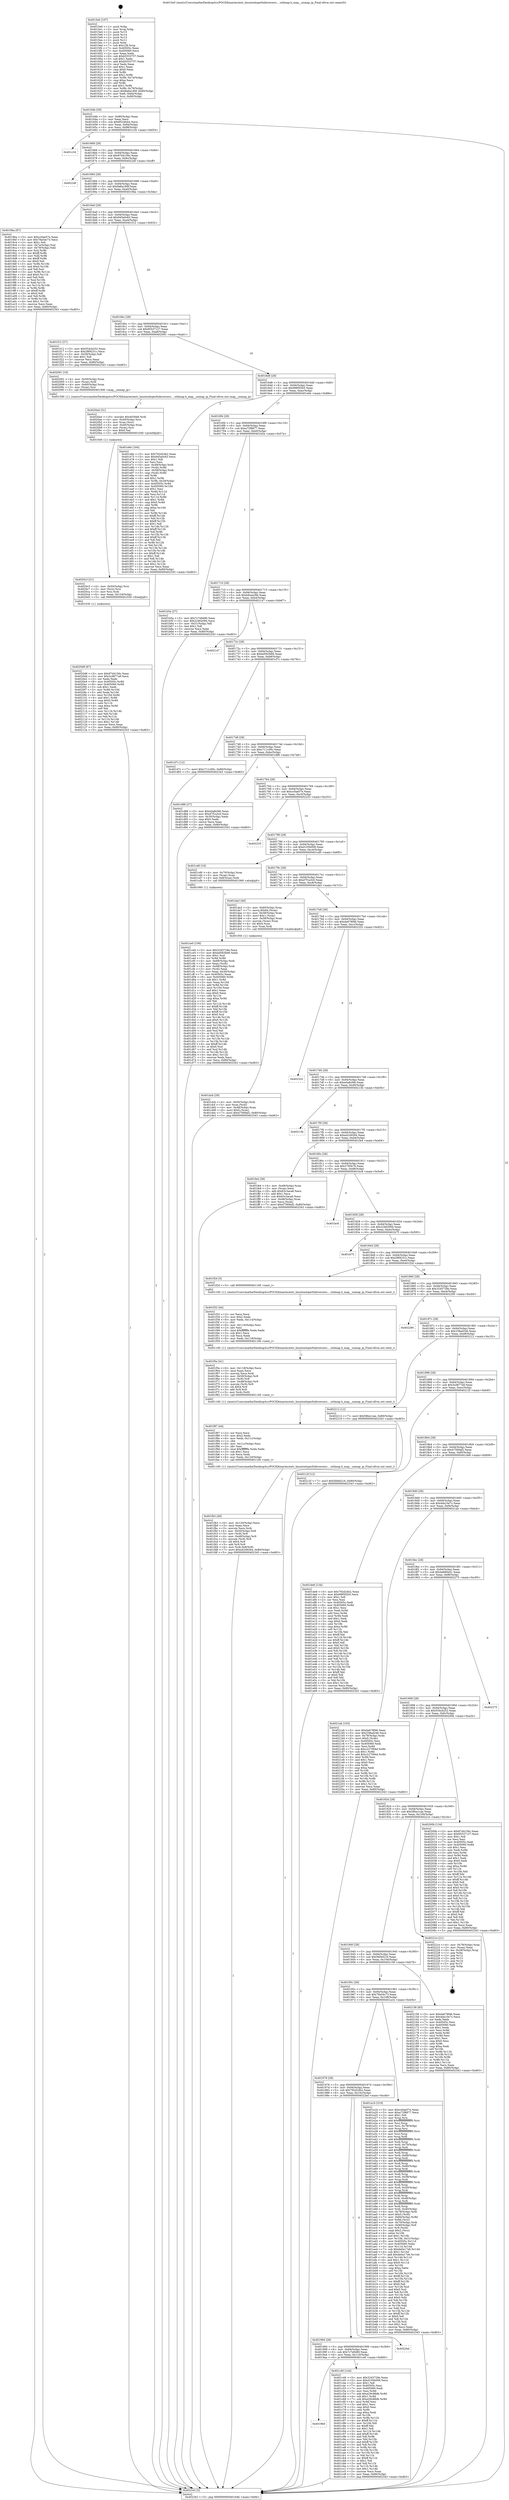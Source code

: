 digraph "0x4015e0" {
  label = "0x4015e0 (/mnt/c/Users/mathe/Desktop/tcc/POCII/binaries/extr_linuxtoolsperfuibrowsers....utilmap.h_map__unmap_ip_Final-ollvm.out::main(0))"
  labelloc = "t"
  node[shape=record]

  Entry [label="",width=0.3,height=0.3,shape=circle,fillcolor=black,style=filled]
  "0x40164b" [label="{
     0x40164b [29]\l
     | [instrs]\l
     &nbsp;&nbsp;0x40164b \<+3\>: mov -0x80(%rbp),%eax\l
     &nbsp;&nbsp;0x40164e \<+2\>: mov %eax,%ecx\l
     &nbsp;&nbsp;0x401650 \<+6\>: sub $0x8524fcb4,%ecx\l
     &nbsp;&nbsp;0x401656 \<+6\>: mov %eax,-0x94(%rbp)\l
     &nbsp;&nbsp;0x40165c \<+6\>: mov %ecx,-0x98(%rbp)\l
     &nbsp;&nbsp;0x401662 \<+6\>: je 0000000000401c34 \<main+0x654\>\l
  }"]
  "0x401c34" [label="{
     0x401c34\l
  }", style=dashed]
  "0x401668" [label="{
     0x401668 [28]\l
     | [instrs]\l
     &nbsp;&nbsp;0x401668 \<+5\>: jmp 000000000040166d \<main+0x8d\>\l
     &nbsp;&nbsp;0x40166d \<+6\>: mov -0x94(%rbp),%eax\l
     &nbsp;&nbsp;0x401673 \<+5\>: sub $0x87d4156c,%eax\l
     &nbsp;&nbsp;0x401678 \<+6\>: mov %eax,-0x9c(%rbp)\l
     &nbsp;&nbsp;0x40167e \<+6\>: je 00000000004022df \<main+0xcff\>\l
  }"]
  Exit [label="",width=0.3,height=0.3,shape=circle,fillcolor=black,style=filled,peripheries=2]
  "0x4022df" [label="{
     0x4022df\l
  }", style=dashed]
  "0x401684" [label="{
     0x401684 [28]\l
     | [instrs]\l
     &nbsp;&nbsp;0x401684 \<+5\>: jmp 0000000000401689 \<main+0xa9\>\l
     &nbsp;&nbsp;0x401689 \<+6\>: mov -0x94(%rbp),%eax\l
     &nbsp;&nbsp;0x40168f \<+5\>: sub $0x8a6a180f,%eax\l
     &nbsp;&nbsp;0x401694 \<+6\>: mov %eax,-0xa0(%rbp)\l
     &nbsp;&nbsp;0x40169a \<+6\>: je 00000000004019ba \<main+0x3da\>\l
  }"]
  "0x4020d8" [label="{
     0x4020d8 [87]\l
     | [instrs]\l
     &nbsp;&nbsp;0x4020d8 \<+5\>: mov $0x87d4156c,%eax\l
     &nbsp;&nbsp;0x4020dd \<+5\>: mov $0x3cd877a9,%ecx\l
     &nbsp;&nbsp;0x4020e2 \<+2\>: xor %edx,%edx\l
     &nbsp;&nbsp;0x4020e4 \<+8\>: mov 0x40505c,%r8d\l
     &nbsp;&nbsp;0x4020ec \<+8\>: mov 0x405060,%r9d\l
     &nbsp;&nbsp;0x4020f4 \<+3\>: sub $0x1,%edx\l
     &nbsp;&nbsp;0x4020f7 \<+3\>: mov %r8d,%r10d\l
     &nbsp;&nbsp;0x4020fa \<+3\>: add %edx,%r10d\l
     &nbsp;&nbsp;0x4020fd \<+4\>: imul %r10d,%r8d\l
     &nbsp;&nbsp;0x402101 \<+4\>: and $0x1,%r8d\l
     &nbsp;&nbsp;0x402105 \<+4\>: cmp $0x0,%r8d\l
     &nbsp;&nbsp;0x402109 \<+4\>: sete %r11b\l
     &nbsp;&nbsp;0x40210d \<+4\>: cmp $0xa,%r9d\l
     &nbsp;&nbsp;0x402111 \<+3\>: setl %bl\l
     &nbsp;&nbsp;0x402114 \<+3\>: mov %r11b,%r14b\l
     &nbsp;&nbsp;0x402117 \<+3\>: and %bl,%r14b\l
     &nbsp;&nbsp;0x40211a \<+3\>: xor %bl,%r11b\l
     &nbsp;&nbsp;0x40211d \<+3\>: or %r11b,%r14b\l
     &nbsp;&nbsp;0x402120 \<+4\>: test $0x1,%r14b\l
     &nbsp;&nbsp;0x402124 \<+3\>: cmovne %ecx,%eax\l
     &nbsp;&nbsp;0x402127 \<+3\>: mov %eax,-0x80(%rbp)\l
     &nbsp;&nbsp;0x40212a \<+5\>: jmp 0000000000402343 \<main+0xd63\>\l
  }"]
  "0x4019ba" [label="{
     0x4019ba [97]\l
     | [instrs]\l
     &nbsp;&nbsp;0x4019ba \<+5\>: mov $0xcc0ae57e,%eax\l
     &nbsp;&nbsp;0x4019bf \<+5\>: mov $0x78a54c73,%ecx\l
     &nbsp;&nbsp;0x4019c4 \<+2\>: mov $0x1,%dl\l
     &nbsp;&nbsp;0x4019c6 \<+4\>: mov -0x7a(%rbp),%sil\l
     &nbsp;&nbsp;0x4019ca \<+4\>: mov -0x79(%rbp),%dil\l
     &nbsp;&nbsp;0x4019ce \<+3\>: mov %sil,%r8b\l
     &nbsp;&nbsp;0x4019d1 \<+4\>: xor $0xff,%r8b\l
     &nbsp;&nbsp;0x4019d5 \<+3\>: mov %dil,%r9b\l
     &nbsp;&nbsp;0x4019d8 \<+4\>: xor $0xff,%r9b\l
     &nbsp;&nbsp;0x4019dc \<+3\>: xor $0x0,%dl\l
     &nbsp;&nbsp;0x4019df \<+3\>: mov %r8b,%r10b\l
     &nbsp;&nbsp;0x4019e2 \<+4\>: and $0x0,%r10b\l
     &nbsp;&nbsp;0x4019e6 \<+3\>: and %dl,%sil\l
     &nbsp;&nbsp;0x4019e9 \<+3\>: mov %r9b,%r11b\l
     &nbsp;&nbsp;0x4019ec \<+4\>: and $0x0,%r11b\l
     &nbsp;&nbsp;0x4019f0 \<+3\>: and %dl,%dil\l
     &nbsp;&nbsp;0x4019f3 \<+3\>: or %sil,%r10b\l
     &nbsp;&nbsp;0x4019f6 \<+3\>: or %dil,%r11b\l
     &nbsp;&nbsp;0x4019f9 \<+3\>: xor %r11b,%r10b\l
     &nbsp;&nbsp;0x4019fc \<+3\>: or %r9b,%r8b\l
     &nbsp;&nbsp;0x4019ff \<+4\>: xor $0xff,%r8b\l
     &nbsp;&nbsp;0x401a03 \<+3\>: or $0x0,%dl\l
     &nbsp;&nbsp;0x401a06 \<+3\>: and %dl,%r8b\l
     &nbsp;&nbsp;0x401a09 \<+3\>: or %r8b,%r10b\l
     &nbsp;&nbsp;0x401a0c \<+4\>: test $0x1,%r10b\l
     &nbsp;&nbsp;0x401a10 \<+3\>: cmovne %ecx,%eax\l
     &nbsp;&nbsp;0x401a13 \<+3\>: mov %eax,-0x80(%rbp)\l
     &nbsp;&nbsp;0x401a16 \<+5\>: jmp 0000000000402343 \<main+0xd63\>\l
  }"]
  "0x4016a0" [label="{
     0x4016a0 [28]\l
     | [instrs]\l
     &nbsp;&nbsp;0x4016a0 \<+5\>: jmp 00000000004016a5 \<main+0xc5\>\l
     &nbsp;&nbsp;0x4016a5 \<+6\>: mov -0x94(%rbp),%eax\l
     &nbsp;&nbsp;0x4016ab \<+5\>: sub $0x945a0c63,%eax\l
     &nbsp;&nbsp;0x4016b0 \<+6\>: mov %eax,-0xa4(%rbp)\l
     &nbsp;&nbsp;0x4016b6 \<+6\>: je 0000000000401f12 \<main+0x932\>\l
  }"]
  "0x402343" [label="{
     0x402343 [5]\l
     | [instrs]\l
     &nbsp;&nbsp;0x402343 \<+5\>: jmp 000000000040164b \<main+0x6b\>\l
  }"]
  "0x4015e0" [label="{
     0x4015e0 [107]\l
     | [instrs]\l
     &nbsp;&nbsp;0x4015e0 \<+1\>: push %rbp\l
     &nbsp;&nbsp;0x4015e1 \<+3\>: mov %rsp,%rbp\l
     &nbsp;&nbsp;0x4015e4 \<+2\>: push %r15\l
     &nbsp;&nbsp;0x4015e6 \<+2\>: push %r14\l
     &nbsp;&nbsp;0x4015e8 \<+2\>: push %r13\l
     &nbsp;&nbsp;0x4015ea \<+2\>: push %r12\l
     &nbsp;&nbsp;0x4015ec \<+1\>: push %rbx\l
     &nbsp;&nbsp;0x4015ed \<+7\>: sub $0x128,%rsp\l
     &nbsp;&nbsp;0x4015f4 \<+7\>: mov 0x40505c,%eax\l
     &nbsp;&nbsp;0x4015fb \<+7\>: mov 0x405060,%ecx\l
     &nbsp;&nbsp;0x401602 \<+2\>: mov %eax,%edx\l
     &nbsp;&nbsp;0x401604 \<+6\>: sub $0xb5553757,%edx\l
     &nbsp;&nbsp;0x40160a \<+3\>: sub $0x1,%edx\l
     &nbsp;&nbsp;0x40160d \<+6\>: add $0xb5553757,%edx\l
     &nbsp;&nbsp;0x401613 \<+3\>: imul %edx,%eax\l
     &nbsp;&nbsp;0x401616 \<+3\>: and $0x1,%eax\l
     &nbsp;&nbsp;0x401619 \<+3\>: cmp $0x0,%eax\l
     &nbsp;&nbsp;0x40161c \<+4\>: sete %r8b\l
     &nbsp;&nbsp;0x401620 \<+4\>: and $0x1,%r8b\l
     &nbsp;&nbsp;0x401624 \<+4\>: mov %r8b,-0x7a(%rbp)\l
     &nbsp;&nbsp;0x401628 \<+3\>: cmp $0xa,%ecx\l
     &nbsp;&nbsp;0x40162b \<+4\>: setl %r8b\l
     &nbsp;&nbsp;0x40162f \<+4\>: and $0x1,%r8b\l
     &nbsp;&nbsp;0x401633 \<+4\>: mov %r8b,-0x79(%rbp)\l
     &nbsp;&nbsp;0x401637 \<+7\>: movl $0x8a6a180f,-0x80(%rbp)\l
     &nbsp;&nbsp;0x40163e \<+6\>: mov %edi,-0x84(%rbp)\l
     &nbsp;&nbsp;0x401644 \<+7\>: mov %rsi,-0x90(%rbp)\l
  }"]
  "0x4020c3" [label="{
     0x4020c3 [21]\l
     | [instrs]\l
     &nbsp;&nbsp;0x4020c3 \<+4\>: mov -0x50(%rbp),%rsi\l
     &nbsp;&nbsp;0x4020c7 \<+3\>: mov (%rsi),%rsi\l
     &nbsp;&nbsp;0x4020ca \<+3\>: mov %rsi,%rdi\l
     &nbsp;&nbsp;0x4020cd \<+6\>: mov %eax,-0x124(%rbp)\l
     &nbsp;&nbsp;0x4020d3 \<+5\>: call 0000000000401030 \<free@plt\>\l
     | [calls]\l
     &nbsp;&nbsp;0x401030 \{1\} (unknown)\l
  }"]
  "0x401f12" [label="{
     0x401f12 [27]\l
     | [instrs]\l
     &nbsp;&nbsp;0x401f12 \<+5\>: mov $0x554cb252,%eax\l
     &nbsp;&nbsp;0x401f17 \<+5\>: mov $0x2f69231c,%ecx\l
     &nbsp;&nbsp;0x401f1c \<+3\>: mov -0x29(%rbp),%dl\l
     &nbsp;&nbsp;0x401f1f \<+3\>: test $0x1,%dl\l
     &nbsp;&nbsp;0x401f22 \<+3\>: cmovne %ecx,%eax\l
     &nbsp;&nbsp;0x401f25 \<+3\>: mov %eax,-0x80(%rbp)\l
     &nbsp;&nbsp;0x401f28 \<+5\>: jmp 0000000000402343 \<main+0xd63\>\l
  }"]
  "0x4016bc" [label="{
     0x4016bc [28]\l
     | [instrs]\l
     &nbsp;&nbsp;0x4016bc \<+5\>: jmp 00000000004016c1 \<main+0xe1\>\l
     &nbsp;&nbsp;0x4016c1 \<+6\>: mov -0x94(%rbp),%eax\l
     &nbsp;&nbsp;0x4016c7 \<+5\>: sub $0x95537127,%eax\l
     &nbsp;&nbsp;0x4016cc \<+6\>: mov %eax,-0xa8(%rbp)\l
     &nbsp;&nbsp;0x4016d2 \<+6\>: je 0000000000402091 \<main+0xab1\>\l
  }"]
  "0x4020a4" [label="{
     0x4020a4 [31]\l
     | [instrs]\l
     &nbsp;&nbsp;0x4020a4 \<+10\>: movabs $0x4030b6,%rdi\l
     &nbsp;&nbsp;0x4020ae \<+4\>: mov -0x40(%rbp),%rsi\l
     &nbsp;&nbsp;0x4020b2 \<+3\>: mov %rax,(%rsi)\l
     &nbsp;&nbsp;0x4020b5 \<+4\>: mov -0x40(%rbp),%rax\l
     &nbsp;&nbsp;0x4020b9 \<+3\>: mov (%rax),%rsi\l
     &nbsp;&nbsp;0x4020bc \<+2\>: mov $0x0,%al\l
     &nbsp;&nbsp;0x4020be \<+5\>: call 0000000000401040 \<printf@plt\>\l
     | [calls]\l
     &nbsp;&nbsp;0x401040 \{1\} (unknown)\l
  }"]
  "0x402091" [label="{
     0x402091 [19]\l
     | [instrs]\l
     &nbsp;&nbsp;0x402091 \<+4\>: mov -0x50(%rbp),%rax\l
     &nbsp;&nbsp;0x402095 \<+3\>: mov (%rax),%rdi\l
     &nbsp;&nbsp;0x402098 \<+4\>: mov -0x60(%rbp),%rax\l
     &nbsp;&nbsp;0x40209c \<+3\>: mov (%rax),%rsi\l
     &nbsp;&nbsp;0x40209f \<+5\>: call 0000000000401590 \<map__unmap_ip\>\l
     | [calls]\l
     &nbsp;&nbsp;0x401590 \{1\} (/mnt/c/Users/mathe/Desktop/tcc/POCII/binaries/extr_linuxtoolsperfuibrowsers....utilmap.h_map__unmap_ip_Final-ollvm.out::map__unmap_ip)\l
  }"]
  "0x4016d8" [label="{
     0x4016d8 [28]\l
     | [instrs]\l
     &nbsp;&nbsp;0x4016d8 \<+5\>: jmp 00000000004016dd \<main+0xfd\>\l
     &nbsp;&nbsp;0x4016dd \<+6\>: mov -0x94(%rbp),%eax\l
     &nbsp;&nbsp;0x4016e3 \<+5\>: sub $0x9985f2b5,%eax\l
     &nbsp;&nbsp;0x4016e8 \<+6\>: mov %eax,-0xac(%rbp)\l
     &nbsp;&nbsp;0x4016ee \<+6\>: je 0000000000401e6e \<main+0x88e\>\l
  }"]
  "0x401fb3" [label="{
     0x401fb3 [49]\l
     | [instrs]\l
     &nbsp;&nbsp;0x401fb3 \<+6\>: mov -0x120(%rbp),%ecx\l
     &nbsp;&nbsp;0x401fb9 \<+3\>: imul %eax,%ecx\l
     &nbsp;&nbsp;0x401fbc \<+3\>: movslq %ecx,%rdi\l
     &nbsp;&nbsp;0x401fbf \<+4\>: mov -0x50(%rbp),%r8\l
     &nbsp;&nbsp;0x401fc3 \<+3\>: mov (%r8),%r8\l
     &nbsp;&nbsp;0x401fc6 \<+4\>: mov -0x48(%rbp),%r9\l
     &nbsp;&nbsp;0x401fca \<+3\>: movslq (%r9),%r9\l
     &nbsp;&nbsp;0x401fcd \<+4\>: shl $0x4,%r9\l
     &nbsp;&nbsp;0x401fd1 \<+3\>: add %r9,%r8\l
     &nbsp;&nbsp;0x401fd4 \<+4\>: mov %rdi,0x8(%r8)\l
     &nbsp;&nbsp;0x401fd8 \<+7\>: movl $0xe4249264,-0x80(%rbp)\l
     &nbsp;&nbsp;0x401fdf \<+5\>: jmp 0000000000402343 \<main+0xd63\>\l
  }"]
  "0x401e6e" [label="{
     0x401e6e [164]\l
     | [instrs]\l
     &nbsp;&nbsp;0x401e6e \<+5\>: mov $0x792d24b2,%eax\l
     &nbsp;&nbsp;0x401e73 \<+5\>: mov $0x945a0c63,%ecx\l
     &nbsp;&nbsp;0x401e78 \<+2\>: mov $0x1,%dl\l
     &nbsp;&nbsp;0x401e7a \<+2\>: xor %esi,%esi\l
     &nbsp;&nbsp;0x401e7c \<+4\>: mov -0x48(%rbp),%rdi\l
     &nbsp;&nbsp;0x401e80 \<+3\>: mov (%rdi),%r8d\l
     &nbsp;&nbsp;0x401e83 \<+4\>: mov -0x58(%rbp),%rdi\l
     &nbsp;&nbsp;0x401e87 \<+3\>: cmp (%rdi),%r8d\l
     &nbsp;&nbsp;0x401e8a \<+4\>: setl %r9b\l
     &nbsp;&nbsp;0x401e8e \<+4\>: and $0x1,%r9b\l
     &nbsp;&nbsp;0x401e92 \<+4\>: mov %r9b,-0x29(%rbp)\l
     &nbsp;&nbsp;0x401e96 \<+8\>: mov 0x40505c,%r8d\l
     &nbsp;&nbsp;0x401e9e \<+8\>: mov 0x405060,%r10d\l
     &nbsp;&nbsp;0x401ea6 \<+3\>: sub $0x1,%esi\l
     &nbsp;&nbsp;0x401ea9 \<+3\>: mov %r8d,%r11d\l
     &nbsp;&nbsp;0x401eac \<+3\>: add %esi,%r11d\l
     &nbsp;&nbsp;0x401eaf \<+4\>: imul %r11d,%r8d\l
     &nbsp;&nbsp;0x401eb3 \<+4\>: and $0x1,%r8d\l
     &nbsp;&nbsp;0x401eb7 \<+4\>: cmp $0x0,%r8d\l
     &nbsp;&nbsp;0x401ebb \<+4\>: sete %r9b\l
     &nbsp;&nbsp;0x401ebf \<+4\>: cmp $0xa,%r10d\l
     &nbsp;&nbsp;0x401ec3 \<+3\>: setl %bl\l
     &nbsp;&nbsp;0x401ec6 \<+3\>: mov %r9b,%r14b\l
     &nbsp;&nbsp;0x401ec9 \<+4\>: xor $0xff,%r14b\l
     &nbsp;&nbsp;0x401ecd \<+3\>: mov %bl,%r15b\l
     &nbsp;&nbsp;0x401ed0 \<+4\>: xor $0xff,%r15b\l
     &nbsp;&nbsp;0x401ed4 \<+3\>: xor $0x1,%dl\l
     &nbsp;&nbsp;0x401ed7 \<+3\>: mov %r14b,%r12b\l
     &nbsp;&nbsp;0x401eda \<+4\>: and $0xff,%r12b\l
     &nbsp;&nbsp;0x401ede \<+3\>: and %dl,%r9b\l
     &nbsp;&nbsp;0x401ee1 \<+3\>: mov %r15b,%r13b\l
     &nbsp;&nbsp;0x401ee4 \<+4\>: and $0xff,%r13b\l
     &nbsp;&nbsp;0x401ee8 \<+2\>: and %dl,%bl\l
     &nbsp;&nbsp;0x401eea \<+3\>: or %r9b,%r12b\l
     &nbsp;&nbsp;0x401eed \<+3\>: or %bl,%r13b\l
     &nbsp;&nbsp;0x401ef0 \<+3\>: xor %r13b,%r12b\l
     &nbsp;&nbsp;0x401ef3 \<+3\>: or %r15b,%r14b\l
     &nbsp;&nbsp;0x401ef6 \<+4\>: xor $0xff,%r14b\l
     &nbsp;&nbsp;0x401efa \<+3\>: or $0x1,%dl\l
     &nbsp;&nbsp;0x401efd \<+3\>: and %dl,%r14b\l
     &nbsp;&nbsp;0x401f00 \<+3\>: or %r14b,%r12b\l
     &nbsp;&nbsp;0x401f03 \<+4\>: test $0x1,%r12b\l
     &nbsp;&nbsp;0x401f07 \<+3\>: cmovne %ecx,%eax\l
     &nbsp;&nbsp;0x401f0a \<+3\>: mov %eax,-0x80(%rbp)\l
     &nbsp;&nbsp;0x401f0d \<+5\>: jmp 0000000000402343 \<main+0xd63\>\l
  }"]
  "0x4016f4" [label="{
     0x4016f4 [28]\l
     | [instrs]\l
     &nbsp;&nbsp;0x4016f4 \<+5\>: jmp 00000000004016f9 \<main+0x119\>\l
     &nbsp;&nbsp;0x4016f9 \<+6\>: mov -0x94(%rbp),%eax\l
     &nbsp;&nbsp;0x4016ff \<+5\>: sub $0xa72f8877,%eax\l
     &nbsp;&nbsp;0x401704 \<+6\>: mov %eax,-0xb0(%rbp)\l
     &nbsp;&nbsp;0x40170a \<+6\>: je 0000000000401b5a \<main+0x57a\>\l
  }"]
  "0x401f87" [label="{
     0x401f87 [44]\l
     | [instrs]\l
     &nbsp;&nbsp;0x401f87 \<+2\>: xor %ecx,%ecx\l
     &nbsp;&nbsp;0x401f89 \<+5\>: mov $0x2,%edx\l
     &nbsp;&nbsp;0x401f8e \<+6\>: mov %edx,-0x11c(%rbp)\l
     &nbsp;&nbsp;0x401f94 \<+1\>: cltd\l
     &nbsp;&nbsp;0x401f95 \<+6\>: mov -0x11c(%rbp),%esi\l
     &nbsp;&nbsp;0x401f9b \<+2\>: idiv %esi\l
     &nbsp;&nbsp;0x401f9d \<+6\>: imul $0xfffffffe,%edx,%edx\l
     &nbsp;&nbsp;0x401fa3 \<+3\>: sub $0x1,%ecx\l
     &nbsp;&nbsp;0x401fa6 \<+2\>: sub %ecx,%edx\l
     &nbsp;&nbsp;0x401fa8 \<+6\>: mov %edx,-0x120(%rbp)\l
     &nbsp;&nbsp;0x401fae \<+5\>: call 0000000000401160 \<next_i\>\l
     | [calls]\l
     &nbsp;&nbsp;0x401160 \{1\} (/mnt/c/Users/mathe/Desktop/tcc/POCII/binaries/extr_linuxtoolsperfuibrowsers....utilmap.h_map__unmap_ip_Final-ollvm.out::next_i)\l
  }"]
  "0x401b5a" [label="{
     0x401b5a [27]\l
     | [instrs]\l
     &nbsp;&nbsp;0x401b5a \<+5\>: mov $0x7c7e9480,%eax\l
     &nbsp;&nbsp;0x401b5f \<+5\>: mov $0x22462094,%ecx\l
     &nbsp;&nbsp;0x401b64 \<+3\>: mov -0x31(%rbp),%dl\l
     &nbsp;&nbsp;0x401b67 \<+3\>: test $0x1,%dl\l
     &nbsp;&nbsp;0x401b6a \<+3\>: cmovne %ecx,%eax\l
     &nbsp;&nbsp;0x401b6d \<+3\>: mov %eax,-0x80(%rbp)\l
     &nbsp;&nbsp;0x401b70 \<+5\>: jmp 0000000000402343 \<main+0xd63\>\l
  }"]
  "0x401710" [label="{
     0x401710 [28]\l
     | [instrs]\l
     &nbsp;&nbsp;0x401710 \<+5\>: jmp 0000000000401715 \<main+0x135\>\l
     &nbsp;&nbsp;0x401715 \<+6\>: mov -0x94(%rbp),%eax\l
     &nbsp;&nbsp;0x40171b \<+5\>: sub $0xb9cea26b,%eax\l
     &nbsp;&nbsp;0x401720 \<+6\>: mov %eax,-0xb4(%rbp)\l
     &nbsp;&nbsp;0x401726 \<+6\>: je 0000000000402147 \<main+0xb67\>\l
  }"]
  "0x401f5e" [label="{
     0x401f5e [41]\l
     | [instrs]\l
     &nbsp;&nbsp;0x401f5e \<+6\>: mov -0x118(%rbp),%ecx\l
     &nbsp;&nbsp;0x401f64 \<+3\>: imul %eax,%ecx\l
     &nbsp;&nbsp;0x401f67 \<+3\>: movslq %ecx,%rdi\l
     &nbsp;&nbsp;0x401f6a \<+4\>: mov -0x50(%rbp),%r8\l
     &nbsp;&nbsp;0x401f6e \<+3\>: mov (%r8),%r8\l
     &nbsp;&nbsp;0x401f71 \<+4\>: mov -0x48(%rbp),%r9\l
     &nbsp;&nbsp;0x401f75 \<+3\>: movslq (%r9),%r9\l
     &nbsp;&nbsp;0x401f78 \<+4\>: shl $0x4,%r9\l
     &nbsp;&nbsp;0x401f7c \<+3\>: add %r9,%r8\l
     &nbsp;&nbsp;0x401f7f \<+3\>: mov %rdi,(%r8)\l
     &nbsp;&nbsp;0x401f82 \<+5\>: call 0000000000401160 \<next_i\>\l
     | [calls]\l
     &nbsp;&nbsp;0x401160 \{1\} (/mnt/c/Users/mathe/Desktop/tcc/POCII/binaries/extr_linuxtoolsperfuibrowsers....utilmap.h_map__unmap_ip_Final-ollvm.out::next_i)\l
  }"]
  "0x402147" [label="{
     0x402147\l
  }", style=dashed]
  "0x40172c" [label="{
     0x40172c [28]\l
     | [instrs]\l
     &nbsp;&nbsp;0x40172c \<+5\>: jmp 0000000000401731 \<main+0x151\>\l
     &nbsp;&nbsp;0x401731 \<+6\>: mov -0x94(%rbp),%eax\l
     &nbsp;&nbsp;0x401737 \<+5\>: sub $0xbd563b66,%eax\l
     &nbsp;&nbsp;0x40173c \<+6\>: mov %eax,-0xb8(%rbp)\l
     &nbsp;&nbsp;0x401742 \<+6\>: je 0000000000401d7c \<main+0x79c\>\l
  }"]
  "0x401f32" [label="{
     0x401f32 [44]\l
     | [instrs]\l
     &nbsp;&nbsp;0x401f32 \<+2\>: xor %ecx,%ecx\l
     &nbsp;&nbsp;0x401f34 \<+5\>: mov $0x2,%edx\l
     &nbsp;&nbsp;0x401f39 \<+6\>: mov %edx,-0x114(%rbp)\l
     &nbsp;&nbsp;0x401f3f \<+1\>: cltd\l
     &nbsp;&nbsp;0x401f40 \<+6\>: mov -0x114(%rbp),%esi\l
     &nbsp;&nbsp;0x401f46 \<+2\>: idiv %esi\l
     &nbsp;&nbsp;0x401f48 \<+6\>: imul $0xfffffffe,%edx,%edx\l
     &nbsp;&nbsp;0x401f4e \<+3\>: sub $0x1,%ecx\l
     &nbsp;&nbsp;0x401f51 \<+2\>: sub %ecx,%edx\l
     &nbsp;&nbsp;0x401f53 \<+6\>: mov %edx,-0x118(%rbp)\l
     &nbsp;&nbsp;0x401f59 \<+5\>: call 0000000000401160 \<next_i\>\l
     | [calls]\l
     &nbsp;&nbsp;0x401160 \{1\} (/mnt/c/Users/mathe/Desktop/tcc/POCII/binaries/extr_linuxtoolsperfuibrowsers....utilmap.h_map__unmap_ip_Final-ollvm.out::next_i)\l
  }"]
  "0x401d7c" [label="{
     0x401d7c [12]\l
     | [instrs]\l
     &nbsp;&nbsp;0x401d7c \<+7\>: movl $0xc711c00c,-0x80(%rbp)\l
     &nbsp;&nbsp;0x401d83 \<+5\>: jmp 0000000000402343 \<main+0xd63\>\l
  }"]
  "0x401748" [label="{
     0x401748 [28]\l
     | [instrs]\l
     &nbsp;&nbsp;0x401748 \<+5\>: jmp 000000000040174d \<main+0x16d\>\l
     &nbsp;&nbsp;0x40174d \<+6\>: mov -0x94(%rbp),%eax\l
     &nbsp;&nbsp;0x401753 \<+5\>: sub $0xc711c00c,%eax\l
     &nbsp;&nbsp;0x401758 \<+6\>: mov %eax,-0xbc(%rbp)\l
     &nbsp;&nbsp;0x40175e \<+6\>: je 0000000000401d88 \<main+0x7a8\>\l
  }"]
  "0x401dcb" [label="{
     0x401dcb [29]\l
     | [instrs]\l
     &nbsp;&nbsp;0x401dcb \<+4\>: mov -0x50(%rbp),%rdi\l
     &nbsp;&nbsp;0x401dcf \<+3\>: mov %rax,(%rdi)\l
     &nbsp;&nbsp;0x401dd2 \<+4\>: mov -0x48(%rbp),%rax\l
     &nbsp;&nbsp;0x401dd6 \<+6\>: movl $0x0,(%rax)\l
     &nbsp;&nbsp;0x401ddc \<+7\>: movl $0x47569af2,-0x80(%rbp)\l
     &nbsp;&nbsp;0x401de3 \<+5\>: jmp 0000000000402343 \<main+0xd63\>\l
  }"]
  "0x401d88" [label="{
     0x401d88 [27]\l
     | [instrs]\l
     &nbsp;&nbsp;0x401d88 \<+5\>: mov $0xe0a8cf46,%eax\l
     &nbsp;&nbsp;0x401d8d \<+5\>: mov $0xd7f1a3c0,%ecx\l
     &nbsp;&nbsp;0x401d92 \<+3\>: mov -0x30(%rbp),%edx\l
     &nbsp;&nbsp;0x401d95 \<+3\>: cmp $0x0,%edx\l
     &nbsp;&nbsp;0x401d98 \<+3\>: cmove %ecx,%eax\l
     &nbsp;&nbsp;0x401d9b \<+3\>: mov %eax,-0x80(%rbp)\l
     &nbsp;&nbsp;0x401d9e \<+5\>: jmp 0000000000402343 \<main+0xd63\>\l
  }"]
  "0x401764" [label="{
     0x401764 [28]\l
     | [instrs]\l
     &nbsp;&nbsp;0x401764 \<+5\>: jmp 0000000000401769 \<main+0x189\>\l
     &nbsp;&nbsp;0x401769 \<+6\>: mov -0x94(%rbp),%eax\l
     &nbsp;&nbsp;0x40176f \<+5\>: sub $0xcc0ae57e,%eax\l
     &nbsp;&nbsp;0x401774 \<+6\>: mov %eax,-0xc0(%rbp)\l
     &nbsp;&nbsp;0x40177a \<+6\>: je 0000000000402233 \<main+0xc53\>\l
  }"]
  "0x401ce0" [label="{
     0x401ce0 [156]\l
     | [instrs]\l
     &nbsp;&nbsp;0x401ce0 \<+5\>: mov $0x3245728e,%ecx\l
     &nbsp;&nbsp;0x401ce5 \<+5\>: mov $0xbd563b66,%edx\l
     &nbsp;&nbsp;0x401cea \<+3\>: mov $0x1,%sil\l
     &nbsp;&nbsp;0x401ced \<+3\>: xor %r8d,%r8d\l
     &nbsp;&nbsp;0x401cf0 \<+4\>: mov -0x68(%rbp),%rdi\l
     &nbsp;&nbsp;0x401cf4 \<+2\>: mov %eax,(%rdi)\l
     &nbsp;&nbsp;0x401cf6 \<+4\>: mov -0x68(%rbp),%rdi\l
     &nbsp;&nbsp;0x401cfa \<+2\>: mov (%rdi),%eax\l
     &nbsp;&nbsp;0x401cfc \<+3\>: mov %eax,-0x30(%rbp)\l
     &nbsp;&nbsp;0x401cff \<+7\>: mov 0x40505c,%eax\l
     &nbsp;&nbsp;0x401d06 \<+8\>: mov 0x405060,%r9d\l
     &nbsp;&nbsp;0x401d0e \<+4\>: sub $0x1,%r8d\l
     &nbsp;&nbsp;0x401d12 \<+3\>: mov %eax,%r10d\l
     &nbsp;&nbsp;0x401d15 \<+3\>: add %r8d,%r10d\l
     &nbsp;&nbsp;0x401d18 \<+4\>: imul %r10d,%eax\l
     &nbsp;&nbsp;0x401d1c \<+3\>: and $0x1,%eax\l
     &nbsp;&nbsp;0x401d1f \<+3\>: cmp $0x0,%eax\l
     &nbsp;&nbsp;0x401d22 \<+4\>: sete %r11b\l
     &nbsp;&nbsp;0x401d26 \<+4\>: cmp $0xa,%r9d\l
     &nbsp;&nbsp;0x401d2a \<+3\>: setl %bl\l
     &nbsp;&nbsp;0x401d2d \<+3\>: mov %r11b,%r14b\l
     &nbsp;&nbsp;0x401d30 \<+4\>: xor $0xff,%r14b\l
     &nbsp;&nbsp;0x401d34 \<+3\>: mov %bl,%r15b\l
     &nbsp;&nbsp;0x401d37 \<+4\>: xor $0xff,%r15b\l
     &nbsp;&nbsp;0x401d3b \<+4\>: xor $0x0,%sil\l
     &nbsp;&nbsp;0x401d3f \<+3\>: mov %r14b,%r12b\l
     &nbsp;&nbsp;0x401d42 \<+4\>: and $0x0,%r12b\l
     &nbsp;&nbsp;0x401d46 \<+3\>: and %sil,%r11b\l
     &nbsp;&nbsp;0x401d49 \<+3\>: mov %r15b,%r13b\l
     &nbsp;&nbsp;0x401d4c \<+4\>: and $0x0,%r13b\l
     &nbsp;&nbsp;0x401d50 \<+3\>: and %sil,%bl\l
     &nbsp;&nbsp;0x401d53 \<+3\>: or %r11b,%r12b\l
     &nbsp;&nbsp;0x401d56 \<+3\>: or %bl,%r13b\l
     &nbsp;&nbsp;0x401d59 \<+3\>: xor %r13b,%r12b\l
     &nbsp;&nbsp;0x401d5c \<+3\>: or %r15b,%r14b\l
     &nbsp;&nbsp;0x401d5f \<+4\>: xor $0xff,%r14b\l
     &nbsp;&nbsp;0x401d63 \<+4\>: or $0x0,%sil\l
     &nbsp;&nbsp;0x401d67 \<+3\>: and %sil,%r14b\l
     &nbsp;&nbsp;0x401d6a \<+3\>: or %r14b,%r12b\l
     &nbsp;&nbsp;0x401d6d \<+4\>: test $0x1,%r12b\l
     &nbsp;&nbsp;0x401d71 \<+3\>: cmovne %edx,%ecx\l
     &nbsp;&nbsp;0x401d74 \<+3\>: mov %ecx,-0x80(%rbp)\l
     &nbsp;&nbsp;0x401d77 \<+5\>: jmp 0000000000402343 \<main+0xd63\>\l
  }"]
  "0x402233" [label="{
     0x402233\l
  }", style=dashed]
  "0x401780" [label="{
     0x401780 [28]\l
     | [instrs]\l
     &nbsp;&nbsp;0x401780 \<+5\>: jmp 0000000000401785 \<main+0x1a5\>\l
     &nbsp;&nbsp;0x401785 \<+6\>: mov -0x94(%rbp),%eax\l
     &nbsp;&nbsp;0x40178b \<+5\>: sub $0xd105b008,%eax\l
     &nbsp;&nbsp;0x401790 \<+6\>: mov %eax,-0xc4(%rbp)\l
     &nbsp;&nbsp;0x401796 \<+6\>: je 0000000000401cd0 \<main+0x6f0\>\l
  }"]
  "0x4019b0" [label="{
     0x4019b0\l
  }", style=dashed]
  "0x401cd0" [label="{
     0x401cd0 [16]\l
     | [instrs]\l
     &nbsp;&nbsp;0x401cd0 \<+4\>: mov -0x70(%rbp),%rax\l
     &nbsp;&nbsp;0x401cd4 \<+3\>: mov (%rax),%rax\l
     &nbsp;&nbsp;0x401cd7 \<+4\>: mov 0x8(%rax),%rdi\l
     &nbsp;&nbsp;0x401cdb \<+5\>: call 0000000000401060 \<atoi@plt\>\l
     | [calls]\l
     &nbsp;&nbsp;0x401060 \{1\} (unknown)\l
  }"]
  "0x40179c" [label="{
     0x40179c [28]\l
     | [instrs]\l
     &nbsp;&nbsp;0x40179c \<+5\>: jmp 00000000004017a1 \<main+0x1c1\>\l
     &nbsp;&nbsp;0x4017a1 \<+6\>: mov -0x94(%rbp),%eax\l
     &nbsp;&nbsp;0x4017a7 \<+5\>: sub $0xd7f1a3c0,%eax\l
     &nbsp;&nbsp;0x4017ac \<+6\>: mov %eax,-0xc8(%rbp)\l
     &nbsp;&nbsp;0x4017b2 \<+6\>: je 0000000000401da3 \<main+0x7c3\>\l
  }"]
  "0x401c40" [label="{
     0x401c40 [144]\l
     | [instrs]\l
     &nbsp;&nbsp;0x401c40 \<+5\>: mov $0x3245728e,%eax\l
     &nbsp;&nbsp;0x401c45 \<+5\>: mov $0xd105b008,%ecx\l
     &nbsp;&nbsp;0x401c4a \<+2\>: mov $0x1,%dl\l
     &nbsp;&nbsp;0x401c4c \<+7\>: mov 0x40505c,%esi\l
     &nbsp;&nbsp;0x401c53 \<+7\>: mov 0x405060,%edi\l
     &nbsp;&nbsp;0x401c5a \<+3\>: mov %esi,%r8d\l
     &nbsp;&nbsp;0x401c5d \<+7\>: add $0xe29c88db,%r8d\l
     &nbsp;&nbsp;0x401c64 \<+4\>: sub $0x1,%r8d\l
     &nbsp;&nbsp;0x401c68 \<+7\>: sub $0xe29c88db,%r8d\l
     &nbsp;&nbsp;0x401c6f \<+4\>: imul %r8d,%esi\l
     &nbsp;&nbsp;0x401c73 \<+3\>: and $0x1,%esi\l
     &nbsp;&nbsp;0x401c76 \<+3\>: cmp $0x0,%esi\l
     &nbsp;&nbsp;0x401c79 \<+4\>: sete %r9b\l
     &nbsp;&nbsp;0x401c7d \<+3\>: cmp $0xa,%edi\l
     &nbsp;&nbsp;0x401c80 \<+4\>: setl %r10b\l
     &nbsp;&nbsp;0x401c84 \<+3\>: mov %r9b,%r11b\l
     &nbsp;&nbsp;0x401c87 \<+4\>: xor $0xff,%r11b\l
     &nbsp;&nbsp;0x401c8b \<+3\>: mov %r10b,%bl\l
     &nbsp;&nbsp;0x401c8e \<+3\>: xor $0xff,%bl\l
     &nbsp;&nbsp;0x401c91 \<+3\>: xor $0x1,%dl\l
     &nbsp;&nbsp;0x401c94 \<+3\>: mov %r11b,%r14b\l
     &nbsp;&nbsp;0x401c97 \<+4\>: and $0xff,%r14b\l
     &nbsp;&nbsp;0x401c9b \<+3\>: and %dl,%r9b\l
     &nbsp;&nbsp;0x401c9e \<+3\>: mov %bl,%r15b\l
     &nbsp;&nbsp;0x401ca1 \<+4\>: and $0xff,%r15b\l
     &nbsp;&nbsp;0x401ca5 \<+3\>: and %dl,%r10b\l
     &nbsp;&nbsp;0x401ca8 \<+3\>: or %r9b,%r14b\l
     &nbsp;&nbsp;0x401cab \<+3\>: or %r10b,%r15b\l
     &nbsp;&nbsp;0x401cae \<+3\>: xor %r15b,%r14b\l
     &nbsp;&nbsp;0x401cb1 \<+3\>: or %bl,%r11b\l
     &nbsp;&nbsp;0x401cb4 \<+4\>: xor $0xff,%r11b\l
     &nbsp;&nbsp;0x401cb8 \<+3\>: or $0x1,%dl\l
     &nbsp;&nbsp;0x401cbb \<+3\>: and %dl,%r11b\l
     &nbsp;&nbsp;0x401cbe \<+3\>: or %r11b,%r14b\l
     &nbsp;&nbsp;0x401cc1 \<+4\>: test $0x1,%r14b\l
     &nbsp;&nbsp;0x401cc5 \<+3\>: cmovne %ecx,%eax\l
     &nbsp;&nbsp;0x401cc8 \<+3\>: mov %eax,-0x80(%rbp)\l
     &nbsp;&nbsp;0x401ccb \<+5\>: jmp 0000000000402343 \<main+0xd63\>\l
  }"]
  "0x401da3" [label="{
     0x401da3 [40]\l
     | [instrs]\l
     &nbsp;&nbsp;0x401da3 \<+4\>: mov -0x60(%rbp),%rax\l
     &nbsp;&nbsp;0x401da7 \<+7\>: movq $0x64,(%rax)\l
     &nbsp;&nbsp;0x401dae \<+4\>: mov -0x58(%rbp),%rax\l
     &nbsp;&nbsp;0x401db2 \<+6\>: movl $0x1,(%rax)\l
     &nbsp;&nbsp;0x401db8 \<+4\>: mov -0x58(%rbp),%rax\l
     &nbsp;&nbsp;0x401dbc \<+3\>: movslq (%rax),%rax\l
     &nbsp;&nbsp;0x401dbf \<+4\>: shl $0x4,%rax\l
     &nbsp;&nbsp;0x401dc3 \<+3\>: mov %rax,%rdi\l
     &nbsp;&nbsp;0x401dc6 \<+5\>: call 0000000000401050 \<malloc@plt\>\l
     | [calls]\l
     &nbsp;&nbsp;0x401050 \{1\} (unknown)\l
  }"]
  "0x4017b8" [label="{
     0x4017b8 [28]\l
     | [instrs]\l
     &nbsp;&nbsp;0x4017b8 \<+5\>: jmp 00000000004017bd \<main+0x1dd\>\l
     &nbsp;&nbsp;0x4017bd \<+6\>: mov -0x94(%rbp),%eax\l
     &nbsp;&nbsp;0x4017c3 \<+5\>: sub $0xda678f46,%eax\l
     &nbsp;&nbsp;0x4017c8 \<+6\>: mov %eax,-0xcc(%rbp)\l
     &nbsp;&nbsp;0x4017ce \<+6\>: je 0000000000402332 \<main+0xd52\>\l
  }"]
  "0x401994" [label="{
     0x401994 [28]\l
     | [instrs]\l
     &nbsp;&nbsp;0x401994 \<+5\>: jmp 0000000000401999 \<main+0x3b9\>\l
     &nbsp;&nbsp;0x401999 \<+6\>: mov -0x94(%rbp),%eax\l
     &nbsp;&nbsp;0x40199f \<+5\>: sub $0x7c7e9480,%eax\l
     &nbsp;&nbsp;0x4019a4 \<+6\>: mov %eax,-0x110(%rbp)\l
     &nbsp;&nbsp;0x4019aa \<+6\>: je 0000000000401c40 \<main+0x660\>\l
  }"]
  "0x402332" [label="{
     0x402332\l
  }", style=dashed]
  "0x4017d4" [label="{
     0x4017d4 [28]\l
     | [instrs]\l
     &nbsp;&nbsp;0x4017d4 \<+5\>: jmp 00000000004017d9 \<main+0x1f9\>\l
     &nbsp;&nbsp;0x4017d9 \<+6\>: mov -0x94(%rbp),%eax\l
     &nbsp;&nbsp;0x4017df \<+5\>: sub $0xe0a8cf46,%eax\l
     &nbsp;&nbsp;0x4017e4 \<+6\>: mov %eax,-0xd0(%rbp)\l
     &nbsp;&nbsp;0x4017ea \<+6\>: je 000000000040213b \<main+0xb5b\>\l
  }"]
  "0x4022bd" [label="{
     0x4022bd\l
  }", style=dashed]
  "0x40213b" [label="{
     0x40213b\l
  }", style=dashed]
  "0x4017f0" [label="{
     0x4017f0 [28]\l
     | [instrs]\l
     &nbsp;&nbsp;0x4017f0 \<+5\>: jmp 00000000004017f5 \<main+0x215\>\l
     &nbsp;&nbsp;0x4017f5 \<+6\>: mov -0x94(%rbp),%eax\l
     &nbsp;&nbsp;0x4017fb \<+5\>: sub $0xe4249264,%eax\l
     &nbsp;&nbsp;0x401800 \<+6\>: mov %eax,-0xd4(%rbp)\l
     &nbsp;&nbsp;0x401806 \<+6\>: je 0000000000401fe4 \<main+0xa04\>\l
  }"]
  "0x401978" [label="{
     0x401978 [28]\l
     | [instrs]\l
     &nbsp;&nbsp;0x401978 \<+5\>: jmp 000000000040197d \<main+0x39d\>\l
     &nbsp;&nbsp;0x40197d \<+6\>: mov -0x94(%rbp),%eax\l
     &nbsp;&nbsp;0x401983 \<+5\>: sub $0x792d24b2,%eax\l
     &nbsp;&nbsp;0x401988 \<+6\>: mov %eax,-0x10c(%rbp)\l
     &nbsp;&nbsp;0x40198e \<+6\>: je 00000000004022bd \<main+0xcdd\>\l
  }"]
  "0x401fe4" [label="{
     0x401fe4 [39]\l
     | [instrs]\l
     &nbsp;&nbsp;0x401fe4 \<+4\>: mov -0x48(%rbp),%rax\l
     &nbsp;&nbsp;0x401fe8 \<+2\>: mov (%rax),%ecx\l
     &nbsp;&nbsp;0x401fea \<+6\>: add $0x63c3aca6,%ecx\l
     &nbsp;&nbsp;0x401ff0 \<+3\>: add $0x1,%ecx\l
     &nbsp;&nbsp;0x401ff3 \<+6\>: sub $0x63c3aca6,%ecx\l
     &nbsp;&nbsp;0x401ff9 \<+4\>: mov -0x48(%rbp),%rax\l
     &nbsp;&nbsp;0x401ffd \<+2\>: mov %ecx,(%rax)\l
     &nbsp;&nbsp;0x401fff \<+7\>: movl $0x47569af2,-0x80(%rbp)\l
     &nbsp;&nbsp;0x402006 \<+5\>: jmp 0000000000402343 \<main+0xd63\>\l
  }"]
  "0x40180c" [label="{
     0x40180c [28]\l
     | [instrs]\l
     &nbsp;&nbsp;0x40180c \<+5\>: jmp 0000000000401811 \<main+0x231\>\l
     &nbsp;&nbsp;0x401811 \<+6\>: mov -0x94(%rbp),%eax\l
     &nbsp;&nbsp;0x401817 \<+5\>: sub $0x2795b76,%eax\l
     &nbsp;&nbsp;0x40181c \<+6\>: mov %eax,-0xd8(%rbp)\l
     &nbsp;&nbsp;0x401822 \<+6\>: je 0000000000401bc8 \<main+0x5e8\>\l
  }"]
  "0x401a1b" [label="{
     0x401a1b [319]\l
     | [instrs]\l
     &nbsp;&nbsp;0x401a1b \<+5\>: mov $0xcc0ae57e,%eax\l
     &nbsp;&nbsp;0x401a20 \<+5\>: mov $0xa72f8877,%ecx\l
     &nbsp;&nbsp;0x401a25 \<+2\>: mov $0x1,%dl\l
     &nbsp;&nbsp;0x401a27 \<+3\>: mov %rsp,%rsi\l
     &nbsp;&nbsp;0x401a2a \<+4\>: add $0xfffffffffffffff0,%rsi\l
     &nbsp;&nbsp;0x401a2e \<+3\>: mov %rsi,%rsp\l
     &nbsp;&nbsp;0x401a31 \<+4\>: mov %rsi,-0x78(%rbp)\l
     &nbsp;&nbsp;0x401a35 \<+3\>: mov %rsp,%rsi\l
     &nbsp;&nbsp;0x401a38 \<+4\>: add $0xfffffffffffffff0,%rsi\l
     &nbsp;&nbsp;0x401a3c \<+3\>: mov %rsi,%rsp\l
     &nbsp;&nbsp;0x401a3f \<+3\>: mov %rsp,%rdi\l
     &nbsp;&nbsp;0x401a42 \<+4\>: add $0xfffffffffffffff0,%rdi\l
     &nbsp;&nbsp;0x401a46 \<+3\>: mov %rdi,%rsp\l
     &nbsp;&nbsp;0x401a49 \<+4\>: mov %rdi,-0x70(%rbp)\l
     &nbsp;&nbsp;0x401a4d \<+3\>: mov %rsp,%rdi\l
     &nbsp;&nbsp;0x401a50 \<+4\>: add $0xfffffffffffffff0,%rdi\l
     &nbsp;&nbsp;0x401a54 \<+3\>: mov %rdi,%rsp\l
     &nbsp;&nbsp;0x401a57 \<+4\>: mov %rdi,-0x68(%rbp)\l
     &nbsp;&nbsp;0x401a5b \<+3\>: mov %rsp,%rdi\l
     &nbsp;&nbsp;0x401a5e \<+4\>: add $0xfffffffffffffff0,%rdi\l
     &nbsp;&nbsp;0x401a62 \<+3\>: mov %rdi,%rsp\l
     &nbsp;&nbsp;0x401a65 \<+4\>: mov %rdi,-0x60(%rbp)\l
     &nbsp;&nbsp;0x401a69 \<+3\>: mov %rsp,%rdi\l
     &nbsp;&nbsp;0x401a6c \<+4\>: add $0xfffffffffffffff0,%rdi\l
     &nbsp;&nbsp;0x401a70 \<+3\>: mov %rdi,%rsp\l
     &nbsp;&nbsp;0x401a73 \<+4\>: mov %rdi,-0x58(%rbp)\l
     &nbsp;&nbsp;0x401a77 \<+3\>: mov %rsp,%rdi\l
     &nbsp;&nbsp;0x401a7a \<+4\>: add $0xfffffffffffffff0,%rdi\l
     &nbsp;&nbsp;0x401a7e \<+3\>: mov %rdi,%rsp\l
     &nbsp;&nbsp;0x401a81 \<+4\>: mov %rdi,-0x50(%rbp)\l
     &nbsp;&nbsp;0x401a85 \<+3\>: mov %rsp,%rdi\l
     &nbsp;&nbsp;0x401a88 \<+4\>: add $0xfffffffffffffff0,%rdi\l
     &nbsp;&nbsp;0x401a8c \<+3\>: mov %rdi,%rsp\l
     &nbsp;&nbsp;0x401a8f \<+4\>: mov %rdi,-0x48(%rbp)\l
     &nbsp;&nbsp;0x401a93 \<+3\>: mov %rsp,%rdi\l
     &nbsp;&nbsp;0x401a96 \<+4\>: add $0xfffffffffffffff0,%rdi\l
     &nbsp;&nbsp;0x401a9a \<+3\>: mov %rdi,%rsp\l
     &nbsp;&nbsp;0x401a9d \<+4\>: mov %rdi,-0x40(%rbp)\l
     &nbsp;&nbsp;0x401aa1 \<+4\>: mov -0x78(%rbp),%rdi\l
     &nbsp;&nbsp;0x401aa5 \<+6\>: movl $0x0,(%rdi)\l
     &nbsp;&nbsp;0x401aab \<+7\>: mov -0x84(%rbp),%r8d\l
     &nbsp;&nbsp;0x401ab2 \<+3\>: mov %r8d,(%rsi)\l
     &nbsp;&nbsp;0x401ab5 \<+4\>: mov -0x70(%rbp),%rdi\l
     &nbsp;&nbsp;0x401ab9 \<+7\>: mov -0x90(%rbp),%r9\l
     &nbsp;&nbsp;0x401ac0 \<+3\>: mov %r9,(%rdi)\l
     &nbsp;&nbsp;0x401ac3 \<+3\>: cmpl $0x2,(%rsi)\l
     &nbsp;&nbsp;0x401ac6 \<+4\>: setne %r10b\l
     &nbsp;&nbsp;0x401aca \<+4\>: and $0x1,%r10b\l
     &nbsp;&nbsp;0x401ace \<+4\>: mov %r10b,-0x31(%rbp)\l
     &nbsp;&nbsp;0x401ad2 \<+8\>: mov 0x40505c,%r11d\l
     &nbsp;&nbsp;0x401ada \<+7\>: mov 0x405060,%ebx\l
     &nbsp;&nbsp;0x401ae1 \<+3\>: mov %r11d,%r14d\l
     &nbsp;&nbsp;0x401ae4 \<+7\>: sub $0xde0a17e6,%r14d\l
     &nbsp;&nbsp;0x401aeb \<+4\>: sub $0x1,%r14d\l
     &nbsp;&nbsp;0x401aef \<+7\>: add $0xde0a17e6,%r14d\l
     &nbsp;&nbsp;0x401af6 \<+4\>: imul %r14d,%r11d\l
     &nbsp;&nbsp;0x401afa \<+4\>: and $0x1,%r11d\l
     &nbsp;&nbsp;0x401afe \<+4\>: cmp $0x0,%r11d\l
     &nbsp;&nbsp;0x401b02 \<+4\>: sete %r10b\l
     &nbsp;&nbsp;0x401b06 \<+3\>: cmp $0xa,%ebx\l
     &nbsp;&nbsp;0x401b09 \<+4\>: setl %r15b\l
     &nbsp;&nbsp;0x401b0d \<+3\>: mov %r10b,%r12b\l
     &nbsp;&nbsp;0x401b10 \<+4\>: xor $0xff,%r12b\l
     &nbsp;&nbsp;0x401b14 \<+3\>: mov %r15b,%r13b\l
     &nbsp;&nbsp;0x401b17 \<+4\>: xor $0xff,%r13b\l
     &nbsp;&nbsp;0x401b1b \<+3\>: xor $0x0,%dl\l
     &nbsp;&nbsp;0x401b1e \<+3\>: mov %r12b,%sil\l
     &nbsp;&nbsp;0x401b21 \<+4\>: and $0x0,%sil\l
     &nbsp;&nbsp;0x401b25 \<+3\>: and %dl,%r10b\l
     &nbsp;&nbsp;0x401b28 \<+3\>: mov %r13b,%dil\l
     &nbsp;&nbsp;0x401b2b \<+4\>: and $0x0,%dil\l
     &nbsp;&nbsp;0x401b2f \<+3\>: and %dl,%r15b\l
     &nbsp;&nbsp;0x401b32 \<+3\>: or %r10b,%sil\l
     &nbsp;&nbsp;0x401b35 \<+3\>: or %r15b,%dil\l
     &nbsp;&nbsp;0x401b38 \<+3\>: xor %dil,%sil\l
     &nbsp;&nbsp;0x401b3b \<+3\>: or %r13b,%r12b\l
     &nbsp;&nbsp;0x401b3e \<+4\>: xor $0xff,%r12b\l
     &nbsp;&nbsp;0x401b42 \<+3\>: or $0x0,%dl\l
     &nbsp;&nbsp;0x401b45 \<+3\>: and %dl,%r12b\l
     &nbsp;&nbsp;0x401b48 \<+3\>: or %r12b,%sil\l
     &nbsp;&nbsp;0x401b4b \<+4\>: test $0x1,%sil\l
     &nbsp;&nbsp;0x401b4f \<+3\>: cmovne %ecx,%eax\l
     &nbsp;&nbsp;0x401b52 \<+3\>: mov %eax,-0x80(%rbp)\l
     &nbsp;&nbsp;0x401b55 \<+5\>: jmp 0000000000402343 \<main+0xd63\>\l
  }"]
  "0x401bc8" [label="{
     0x401bc8\l
  }", style=dashed]
  "0x401828" [label="{
     0x401828 [28]\l
     | [instrs]\l
     &nbsp;&nbsp;0x401828 \<+5\>: jmp 000000000040182d \<main+0x24d\>\l
     &nbsp;&nbsp;0x40182d \<+6\>: mov -0x94(%rbp),%eax\l
     &nbsp;&nbsp;0x401833 \<+5\>: sub $0x22462094,%eax\l
     &nbsp;&nbsp;0x401838 \<+6\>: mov %eax,-0xdc(%rbp)\l
     &nbsp;&nbsp;0x40183e \<+6\>: je 0000000000401b75 \<main+0x595\>\l
  }"]
  "0x40195c" [label="{
     0x40195c [28]\l
     | [instrs]\l
     &nbsp;&nbsp;0x40195c \<+5\>: jmp 0000000000401961 \<main+0x381\>\l
     &nbsp;&nbsp;0x401961 \<+6\>: mov -0x94(%rbp),%eax\l
     &nbsp;&nbsp;0x401967 \<+5\>: sub $0x78a54c73,%eax\l
     &nbsp;&nbsp;0x40196c \<+6\>: mov %eax,-0x108(%rbp)\l
     &nbsp;&nbsp;0x401972 \<+6\>: je 0000000000401a1b \<main+0x43b\>\l
  }"]
  "0x401b75" [label="{
     0x401b75\l
  }", style=dashed]
  "0x401844" [label="{
     0x401844 [28]\l
     | [instrs]\l
     &nbsp;&nbsp;0x401844 \<+5\>: jmp 0000000000401849 \<main+0x269\>\l
     &nbsp;&nbsp;0x401849 \<+6\>: mov -0x94(%rbp),%eax\l
     &nbsp;&nbsp;0x40184f \<+5\>: sub $0x2f69231c,%eax\l
     &nbsp;&nbsp;0x401854 \<+6\>: mov %eax,-0xe0(%rbp)\l
     &nbsp;&nbsp;0x40185a \<+6\>: je 0000000000401f2d \<main+0x94d\>\l
  }"]
  "0x402158" [label="{
     0x402158 [83]\l
     | [instrs]\l
     &nbsp;&nbsp;0x402158 \<+5\>: mov $0xda678f46,%eax\l
     &nbsp;&nbsp;0x40215d \<+5\>: mov $0x4da10e7c,%ecx\l
     &nbsp;&nbsp;0x402162 \<+2\>: xor %edx,%edx\l
     &nbsp;&nbsp;0x402164 \<+7\>: mov 0x40505c,%esi\l
     &nbsp;&nbsp;0x40216b \<+7\>: mov 0x405060,%edi\l
     &nbsp;&nbsp;0x402172 \<+3\>: sub $0x1,%edx\l
     &nbsp;&nbsp;0x402175 \<+3\>: mov %esi,%r8d\l
     &nbsp;&nbsp;0x402178 \<+3\>: add %edx,%r8d\l
     &nbsp;&nbsp;0x40217b \<+4\>: imul %r8d,%esi\l
     &nbsp;&nbsp;0x40217f \<+3\>: and $0x1,%esi\l
     &nbsp;&nbsp;0x402182 \<+3\>: cmp $0x0,%esi\l
     &nbsp;&nbsp;0x402185 \<+4\>: sete %r9b\l
     &nbsp;&nbsp;0x402189 \<+3\>: cmp $0xa,%edi\l
     &nbsp;&nbsp;0x40218c \<+4\>: setl %r10b\l
     &nbsp;&nbsp;0x402190 \<+3\>: mov %r9b,%r11b\l
     &nbsp;&nbsp;0x402193 \<+3\>: and %r10b,%r11b\l
     &nbsp;&nbsp;0x402196 \<+3\>: xor %r10b,%r9b\l
     &nbsp;&nbsp;0x402199 \<+3\>: or %r9b,%r11b\l
     &nbsp;&nbsp;0x40219c \<+4\>: test $0x1,%r11b\l
     &nbsp;&nbsp;0x4021a0 \<+3\>: cmovne %ecx,%eax\l
     &nbsp;&nbsp;0x4021a3 \<+3\>: mov %eax,-0x80(%rbp)\l
     &nbsp;&nbsp;0x4021a6 \<+5\>: jmp 0000000000402343 \<main+0xd63\>\l
  }"]
  "0x401f2d" [label="{
     0x401f2d [5]\l
     | [instrs]\l
     &nbsp;&nbsp;0x401f2d \<+5\>: call 0000000000401160 \<next_i\>\l
     | [calls]\l
     &nbsp;&nbsp;0x401160 \{1\} (/mnt/c/Users/mathe/Desktop/tcc/POCII/binaries/extr_linuxtoolsperfuibrowsers....utilmap.h_map__unmap_ip_Final-ollvm.out::next_i)\l
  }"]
  "0x401860" [label="{
     0x401860 [28]\l
     | [instrs]\l
     &nbsp;&nbsp;0x401860 \<+5\>: jmp 0000000000401865 \<main+0x285\>\l
     &nbsp;&nbsp;0x401865 \<+6\>: mov -0x94(%rbp),%eax\l
     &nbsp;&nbsp;0x40186b \<+5\>: sub $0x3245728e,%eax\l
     &nbsp;&nbsp;0x401870 \<+6\>: mov %eax,-0xe4(%rbp)\l
     &nbsp;&nbsp;0x401876 \<+6\>: je 0000000000402290 \<main+0xcb0\>\l
  }"]
  "0x401940" [label="{
     0x401940 [28]\l
     | [instrs]\l
     &nbsp;&nbsp;0x401940 \<+5\>: jmp 0000000000401945 \<main+0x365\>\l
     &nbsp;&nbsp;0x401945 \<+6\>: mov -0x94(%rbp),%eax\l
     &nbsp;&nbsp;0x40194b \<+5\>: sub $0x5bf4d216,%eax\l
     &nbsp;&nbsp;0x401950 \<+6\>: mov %eax,-0x104(%rbp)\l
     &nbsp;&nbsp;0x401956 \<+6\>: je 0000000000402158 \<main+0xb78\>\l
  }"]
  "0x402290" [label="{
     0x402290\l
  }", style=dashed]
  "0x40187c" [label="{
     0x40187c [28]\l
     | [instrs]\l
     &nbsp;&nbsp;0x40187c \<+5\>: jmp 0000000000401881 \<main+0x2a1\>\l
     &nbsp;&nbsp;0x401881 \<+6\>: mov -0x94(%rbp),%eax\l
     &nbsp;&nbsp;0x401887 \<+5\>: sub $0x338ad246,%eax\l
     &nbsp;&nbsp;0x40188c \<+6\>: mov %eax,-0xe8(%rbp)\l
     &nbsp;&nbsp;0x401892 \<+6\>: je 0000000000402212 \<main+0xc32\>\l
  }"]
  "0x40221e" [label="{
     0x40221e [21]\l
     | [instrs]\l
     &nbsp;&nbsp;0x40221e \<+4\>: mov -0x78(%rbp),%rax\l
     &nbsp;&nbsp;0x402222 \<+2\>: mov (%rax),%eax\l
     &nbsp;&nbsp;0x402224 \<+4\>: lea -0x28(%rbp),%rsp\l
     &nbsp;&nbsp;0x402228 \<+1\>: pop %rbx\l
     &nbsp;&nbsp;0x402229 \<+2\>: pop %r12\l
     &nbsp;&nbsp;0x40222b \<+2\>: pop %r13\l
     &nbsp;&nbsp;0x40222d \<+2\>: pop %r14\l
     &nbsp;&nbsp;0x40222f \<+2\>: pop %r15\l
     &nbsp;&nbsp;0x402231 \<+1\>: pop %rbp\l
     &nbsp;&nbsp;0x402232 \<+1\>: ret\l
  }"]
  "0x402212" [label="{
     0x402212 [12]\l
     | [instrs]\l
     &nbsp;&nbsp;0x402212 \<+7\>: movl $0x58ba1cae,-0x80(%rbp)\l
     &nbsp;&nbsp;0x402219 \<+5\>: jmp 0000000000402343 \<main+0xd63\>\l
  }"]
  "0x401898" [label="{
     0x401898 [28]\l
     | [instrs]\l
     &nbsp;&nbsp;0x401898 \<+5\>: jmp 000000000040189d \<main+0x2bd\>\l
     &nbsp;&nbsp;0x40189d \<+6\>: mov -0x94(%rbp),%eax\l
     &nbsp;&nbsp;0x4018a3 \<+5\>: sub $0x3cd877a9,%eax\l
     &nbsp;&nbsp;0x4018a8 \<+6\>: mov %eax,-0xec(%rbp)\l
     &nbsp;&nbsp;0x4018ae \<+6\>: je 000000000040212f \<main+0xb4f\>\l
  }"]
  "0x401924" [label="{
     0x401924 [28]\l
     | [instrs]\l
     &nbsp;&nbsp;0x401924 \<+5\>: jmp 0000000000401929 \<main+0x349\>\l
     &nbsp;&nbsp;0x401929 \<+6\>: mov -0x94(%rbp),%eax\l
     &nbsp;&nbsp;0x40192f \<+5\>: sub $0x58ba1cae,%eax\l
     &nbsp;&nbsp;0x401934 \<+6\>: mov %eax,-0x100(%rbp)\l
     &nbsp;&nbsp;0x40193a \<+6\>: je 000000000040221e \<main+0xc3e\>\l
  }"]
  "0x40212f" [label="{
     0x40212f [12]\l
     | [instrs]\l
     &nbsp;&nbsp;0x40212f \<+7\>: movl $0x5bf4d216,-0x80(%rbp)\l
     &nbsp;&nbsp;0x402136 \<+5\>: jmp 0000000000402343 \<main+0xd63\>\l
  }"]
  "0x4018b4" [label="{
     0x4018b4 [28]\l
     | [instrs]\l
     &nbsp;&nbsp;0x4018b4 \<+5\>: jmp 00000000004018b9 \<main+0x2d9\>\l
     &nbsp;&nbsp;0x4018b9 \<+6\>: mov -0x94(%rbp),%eax\l
     &nbsp;&nbsp;0x4018bf \<+5\>: sub $0x47569af2,%eax\l
     &nbsp;&nbsp;0x4018c4 \<+6\>: mov %eax,-0xf0(%rbp)\l
     &nbsp;&nbsp;0x4018ca \<+6\>: je 0000000000401de8 \<main+0x808\>\l
  }"]
  "0x40200b" [label="{
     0x40200b [134]\l
     | [instrs]\l
     &nbsp;&nbsp;0x40200b \<+5\>: mov $0x87d4156c,%eax\l
     &nbsp;&nbsp;0x402010 \<+5\>: mov $0x95537127,%ecx\l
     &nbsp;&nbsp;0x402015 \<+2\>: mov $0x1,%dl\l
     &nbsp;&nbsp;0x402017 \<+2\>: xor %esi,%esi\l
     &nbsp;&nbsp;0x402019 \<+7\>: mov 0x40505c,%edi\l
     &nbsp;&nbsp;0x402020 \<+8\>: mov 0x405060,%r8d\l
     &nbsp;&nbsp;0x402028 \<+3\>: sub $0x1,%esi\l
     &nbsp;&nbsp;0x40202b \<+3\>: mov %edi,%r9d\l
     &nbsp;&nbsp;0x40202e \<+3\>: add %esi,%r9d\l
     &nbsp;&nbsp;0x402031 \<+4\>: imul %r9d,%edi\l
     &nbsp;&nbsp;0x402035 \<+3\>: and $0x1,%edi\l
     &nbsp;&nbsp;0x402038 \<+3\>: cmp $0x0,%edi\l
     &nbsp;&nbsp;0x40203b \<+4\>: sete %r10b\l
     &nbsp;&nbsp;0x40203f \<+4\>: cmp $0xa,%r8d\l
     &nbsp;&nbsp;0x402043 \<+4\>: setl %r11b\l
     &nbsp;&nbsp;0x402047 \<+3\>: mov %r10b,%bl\l
     &nbsp;&nbsp;0x40204a \<+3\>: xor $0xff,%bl\l
     &nbsp;&nbsp;0x40204d \<+3\>: mov %r11b,%r14b\l
     &nbsp;&nbsp;0x402050 \<+4\>: xor $0xff,%r14b\l
     &nbsp;&nbsp;0x402054 \<+3\>: xor $0x0,%dl\l
     &nbsp;&nbsp;0x402057 \<+3\>: mov %bl,%r15b\l
     &nbsp;&nbsp;0x40205a \<+4\>: and $0x0,%r15b\l
     &nbsp;&nbsp;0x40205e \<+3\>: and %dl,%r10b\l
     &nbsp;&nbsp;0x402061 \<+3\>: mov %r14b,%r12b\l
     &nbsp;&nbsp;0x402064 \<+4\>: and $0x0,%r12b\l
     &nbsp;&nbsp;0x402068 \<+3\>: and %dl,%r11b\l
     &nbsp;&nbsp;0x40206b \<+3\>: or %r10b,%r15b\l
     &nbsp;&nbsp;0x40206e \<+3\>: or %r11b,%r12b\l
     &nbsp;&nbsp;0x402071 \<+3\>: xor %r12b,%r15b\l
     &nbsp;&nbsp;0x402074 \<+3\>: or %r14b,%bl\l
     &nbsp;&nbsp;0x402077 \<+3\>: xor $0xff,%bl\l
     &nbsp;&nbsp;0x40207a \<+3\>: or $0x0,%dl\l
     &nbsp;&nbsp;0x40207d \<+2\>: and %dl,%bl\l
     &nbsp;&nbsp;0x40207f \<+3\>: or %bl,%r15b\l
     &nbsp;&nbsp;0x402082 \<+4\>: test $0x1,%r15b\l
     &nbsp;&nbsp;0x402086 \<+3\>: cmovne %ecx,%eax\l
     &nbsp;&nbsp;0x402089 \<+3\>: mov %eax,-0x80(%rbp)\l
     &nbsp;&nbsp;0x40208c \<+5\>: jmp 0000000000402343 \<main+0xd63\>\l
  }"]
  "0x401de8" [label="{
     0x401de8 [134]\l
     | [instrs]\l
     &nbsp;&nbsp;0x401de8 \<+5\>: mov $0x792d24b2,%eax\l
     &nbsp;&nbsp;0x401ded \<+5\>: mov $0x9985f2b5,%ecx\l
     &nbsp;&nbsp;0x401df2 \<+2\>: mov $0x1,%dl\l
     &nbsp;&nbsp;0x401df4 \<+2\>: xor %esi,%esi\l
     &nbsp;&nbsp;0x401df6 \<+7\>: mov 0x40505c,%edi\l
     &nbsp;&nbsp;0x401dfd \<+8\>: mov 0x405060,%r8d\l
     &nbsp;&nbsp;0x401e05 \<+3\>: sub $0x1,%esi\l
     &nbsp;&nbsp;0x401e08 \<+3\>: mov %edi,%r9d\l
     &nbsp;&nbsp;0x401e0b \<+3\>: add %esi,%r9d\l
     &nbsp;&nbsp;0x401e0e \<+4\>: imul %r9d,%edi\l
     &nbsp;&nbsp;0x401e12 \<+3\>: and $0x1,%edi\l
     &nbsp;&nbsp;0x401e15 \<+3\>: cmp $0x0,%edi\l
     &nbsp;&nbsp;0x401e18 \<+4\>: sete %r10b\l
     &nbsp;&nbsp;0x401e1c \<+4\>: cmp $0xa,%r8d\l
     &nbsp;&nbsp;0x401e20 \<+4\>: setl %r11b\l
     &nbsp;&nbsp;0x401e24 \<+3\>: mov %r10b,%bl\l
     &nbsp;&nbsp;0x401e27 \<+3\>: xor $0xff,%bl\l
     &nbsp;&nbsp;0x401e2a \<+3\>: mov %r11b,%r14b\l
     &nbsp;&nbsp;0x401e2d \<+4\>: xor $0xff,%r14b\l
     &nbsp;&nbsp;0x401e31 \<+3\>: xor $0x0,%dl\l
     &nbsp;&nbsp;0x401e34 \<+3\>: mov %bl,%r15b\l
     &nbsp;&nbsp;0x401e37 \<+4\>: and $0x0,%r15b\l
     &nbsp;&nbsp;0x401e3b \<+3\>: and %dl,%r10b\l
     &nbsp;&nbsp;0x401e3e \<+3\>: mov %r14b,%r12b\l
     &nbsp;&nbsp;0x401e41 \<+4\>: and $0x0,%r12b\l
     &nbsp;&nbsp;0x401e45 \<+3\>: and %dl,%r11b\l
     &nbsp;&nbsp;0x401e48 \<+3\>: or %r10b,%r15b\l
     &nbsp;&nbsp;0x401e4b \<+3\>: or %r11b,%r12b\l
     &nbsp;&nbsp;0x401e4e \<+3\>: xor %r12b,%r15b\l
     &nbsp;&nbsp;0x401e51 \<+3\>: or %r14b,%bl\l
     &nbsp;&nbsp;0x401e54 \<+3\>: xor $0xff,%bl\l
     &nbsp;&nbsp;0x401e57 \<+3\>: or $0x0,%dl\l
     &nbsp;&nbsp;0x401e5a \<+2\>: and %dl,%bl\l
     &nbsp;&nbsp;0x401e5c \<+3\>: or %bl,%r15b\l
     &nbsp;&nbsp;0x401e5f \<+4\>: test $0x1,%r15b\l
     &nbsp;&nbsp;0x401e63 \<+3\>: cmovne %ecx,%eax\l
     &nbsp;&nbsp;0x401e66 \<+3\>: mov %eax,-0x80(%rbp)\l
     &nbsp;&nbsp;0x401e69 \<+5\>: jmp 0000000000402343 \<main+0xd63\>\l
  }"]
  "0x4018d0" [label="{
     0x4018d0 [28]\l
     | [instrs]\l
     &nbsp;&nbsp;0x4018d0 \<+5\>: jmp 00000000004018d5 \<main+0x2f5\>\l
     &nbsp;&nbsp;0x4018d5 \<+6\>: mov -0x94(%rbp),%eax\l
     &nbsp;&nbsp;0x4018db \<+5\>: sub $0x4da10e7c,%eax\l
     &nbsp;&nbsp;0x4018e0 \<+6\>: mov %eax,-0xf4(%rbp)\l
     &nbsp;&nbsp;0x4018e6 \<+6\>: je 00000000004021ab \<main+0xbcb\>\l
  }"]
  "0x401908" [label="{
     0x401908 [28]\l
     | [instrs]\l
     &nbsp;&nbsp;0x401908 \<+5\>: jmp 000000000040190d \<main+0x32d\>\l
     &nbsp;&nbsp;0x40190d \<+6\>: mov -0x94(%rbp),%eax\l
     &nbsp;&nbsp;0x401913 \<+5\>: sub $0x554cb252,%eax\l
     &nbsp;&nbsp;0x401918 \<+6\>: mov %eax,-0xfc(%rbp)\l
     &nbsp;&nbsp;0x40191e \<+6\>: je 000000000040200b \<main+0xa2b\>\l
  }"]
  "0x4021ab" [label="{
     0x4021ab [103]\l
     | [instrs]\l
     &nbsp;&nbsp;0x4021ab \<+5\>: mov $0xda678f46,%eax\l
     &nbsp;&nbsp;0x4021b0 \<+5\>: mov $0x338ad246,%ecx\l
     &nbsp;&nbsp;0x4021b5 \<+4\>: mov -0x78(%rbp),%rdx\l
     &nbsp;&nbsp;0x4021b9 \<+6\>: movl $0x0,(%rdx)\l
     &nbsp;&nbsp;0x4021bf \<+7\>: mov 0x40505c,%esi\l
     &nbsp;&nbsp;0x4021c6 \<+7\>: mov 0x405060,%edi\l
     &nbsp;&nbsp;0x4021cd \<+3\>: mov %esi,%r8d\l
     &nbsp;&nbsp;0x4021d0 \<+7\>: sub $0xc227094d,%r8d\l
     &nbsp;&nbsp;0x4021d7 \<+4\>: sub $0x1,%r8d\l
     &nbsp;&nbsp;0x4021db \<+7\>: add $0xc227094d,%r8d\l
     &nbsp;&nbsp;0x4021e2 \<+4\>: imul %r8d,%esi\l
     &nbsp;&nbsp;0x4021e6 \<+3\>: and $0x1,%esi\l
     &nbsp;&nbsp;0x4021e9 \<+3\>: cmp $0x0,%esi\l
     &nbsp;&nbsp;0x4021ec \<+4\>: sete %r9b\l
     &nbsp;&nbsp;0x4021f0 \<+3\>: cmp $0xa,%edi\l
     &nbsp;&nbsp;0x4021f3 \<+4\>: setl %r10b\l
     &nbsp;&nbsp;0x4021f7 \<+3\>: mov %r9b,%r11b\l
     &nbsp;&nbsp;0x4021fa \<+3\>: and %r10b,%r11b\l
     &nbsp;&nbsp;0x4021fd \<+3\>: xor %r10b,%r9b\l
     &nbsp;&nbsp;0x402200 \<+3\>: or %r9b,%r11b\l
     &nbsp;&nbsp;0x402203 \<+4\>: test $0x1,%r11b\l
     &nbsp;&nbsp;0x402207 \<+3\>: cmovne %ecx,%eax\l
     &nbsp;&nbsp;0x40220a \<+3\>: mov %eax,-0x80(%rbp)\l
     &nbsp;&nbsp;0x40220d \<+5\>: jmp 0000000000402343 \<main+0xd63\>\l
  }"]
  "0x4018ec" [label="{
     0x4018ec [28]\l
     | [instrs]\l
     &nbsp;&nbsp;0x4018ec \<+5\>: jmp 00000000004018f1 \<main+0x311\>\l
     &nbsp;&nbsp;0x4018f1 \<+6\>: mov -0x94(%rbp),%eax\l
     &nbsp;&nbsp;0x4018f7 \<+5\>: sub $0x4e680e41,%eax\l
     &nbsp;&nbsp;0x4018fc \<+6\>: mov %eax,-0xf8(%rbp)\l
     &nbsp;&nbsp;0x401902 \<+6\>: je 0000000000402275 \<main+0xc95\>\l
  }"]
  "0x402275" [label="{
     0x402275\l
  }", style=dashed]
  Entry -> "0x4015e0" [label=" 1"]
  "0x40164b" -> "0x401c34" [label=" 0"]
  "0x40164b" -> "0x401668" [label=" 23"]
  "0x40221e" -> Exit [label=" 1"]
  "0x401668" -> "0x4022df" [label=" 0"]
  "0x401668" -> "0x401684" [label=" 23"]
  "0x402212" -> "0x402343" [label=" 1"]
  "0x401684" -> "0x4019ba" [label=" 1"]
  "0x401684" -> "0x4016a0" [label=" 22"]
  "0x4019ba" -> "0x402343" [label=" 1"]
  "0x4015e0" -> "0x40164b" [label=" 1"]
  "0x402343" -> "0x40164b" [label=" 22"]
  "0x4021ab" -> "0x402343" [label=" 1"]
  "0x4016a0" -> "0x401f12" [label=" 2"]
  "0x4016a0" -> "0x4016bc" [label=" 20"]
  "0x402158" -> "0x402343" [label=" 1"]
  "0x4016bc" -> "0x402091" [label=" 1"]
  "0x4016bc" -> "0x4016d8" [label=" 19"]
  "0x40212f" -> "0x402343" [label=" 1"]
  "0x4016d8" -> "0x401e6e" [label=" 2"]
  "0x4016d8" -> "0x4016f4" [label=" 17"]
  "0x4020d8" -> "0x402343" [label=" 1"]
  "0x4016f4" -> "0x401b5a" [label=" 1"]
  "0x4016f4" -> "0x401710" [label=" 16"]
  "0x4020c3" -> "0x4020d8" [label=" 1"]
  "0x401710" -> "0x402147" [label=" 0"]
  "0x401710" -> "0x40172c" [label=" 16"]
  "0x4020a4" -> "0x4020c3" [label=" 1"]
  "0x40172c" -> "0x401d7c" [label=" 1"]
  "0x40172c" -> "0x401748" [label=" 15"]
  "0x402091" -> "0x4020a4" [label=" 1"]
  "0x401748" -> "0x401d88" [label=" 1"]
  "0x401748" -> "0x401764" [label=" 14"]
  "0x40200b" -> "0x402343" [label=" 1"]
  "0x401764" -> "0x402233" [label=" 0"]
  "0x401764" -> "0x401780" [label=" 14"]
  "0x401fe4" -> "0x402343" [label=" 1"]
  "0x401780" -> "0x401cd0" [label=" 1"]
  "0x401780" -> "0x40179c" [label=" 13"]
  "0x401fb3" -> "0x402343" [label=" 1"]
  "0x40179c" -> "0x401da3" [label=" 1"]
  "0x40179c" -> "0x4017b8" [label=" 12"]
  "0x401f87" -> "0x401fb3" [label=" 1"]
  "0x4017b8" -> "0x402332" [label=" 0"]
  "0x4017b8" -> "0x4017d4" [label=" 12"]
  "0x401f32" -> "0x401f5e" [label=" 1"]
  "0x4017d4" -> "0x40213b" [label=" 0"]
  "0x4017d4" -> "0x4017f0" [label=" 12"]
  "0x401f2d" -> "0x401f32" [label=" 1"]
  "0x4017f0" -> "0x401fe4" [label=" 1"]
  "0x4017f0" -> "0x40180c" [label=" 11"]
  "0x401de8" -> "0x402343" [label=" 2"]
  "0x40180c" -> "0x401bc8" [label=" 0"]
  "0x40180c" -> "0x401828" [label=" 11"]
  "0x401dcb" -> "0x402343" [label=" 1"]
  "0x401828" -> "0x401b75" [label=" 0"]
  "0x401828" -> "0x401844" [label=" 11"]
  "0x401d88" -> "0x402343" [label=" 1"]
  "0x401844" -> "0x401f2d" [label=" 1"]
  "0x401844" -> "0x401860" [label=" 10"]
  "0x401d7c" -> "0x402343" [label=" 1"]
  "0x401860" -> "0x402290" [label=" 0"]
  "0x401860" -> "0x40187c" [label=" 10"]
  "0x401cd0" -> "0x401ce0" [label=" 1"]
  "0x40187c" -> "0x402212" [label=" 1"]
  "0x40187c" -> "0x401898" [label=" 9"]
  "0x401c40" -> "0x402343" [label=" 1"]
  "0x401898" -> "0x40212f" [label=" 1"]
  "0x401898" -> "0x4018b4" [label=" 8"]
  "0x401994" -> "0x401c40" [label=" 1"]
  "0x4018b4" -> "0x401de8" [label=" 2"]
  "0x4018b4" -> "0x4018d0" [label=" 6"]
  "0x401f5e" -> "0x401f87" [label=" 1"]
  "0x4018d0" -> "0x4021ab" [label=" 1"]
  "0x4018d0" -> "0x4018ec" [label=" 5"]
  "0x401978" -> "0x4022bd" [label=" 0"]
  "0x4018ec" -> "0x402275" [label=" 0"]
  "0x4018ec" -> "0x401908" [label=" 5"]
  "0x401978" -> "0x401994" [label=" 1"]
  "0x401908" -> "0x40200b" [label=" 1"]
  "0x401908" -> "0x401924" [label=" 4"]
  "0x401994" -> "0x4019b0" [label=" 0"]
  "0x401924" -> "0x40221e" [label=" 1"]
  "0x401924" -> "0x401940" [label=" 3"]
  "0x401ce0" -> "0x402343" [label=" 1"]
  "0x401940" -> "0x402158" [label=" 1"]
  "0x401940" -> "0x40195c" [label=" 2"]
  "0x401da3" -> "0x401dcb" [label=" 1"]
  "0x40195c" -> "0x401a1b" [label=" 1"]
  "0x40195c" -> "0x401978" [label=" 1"]
  "0x401e6e" -> "0x402343" [label=" 2"]
  "0x401a1b" -> "0x402343" [label=" 1"]
  "0x401b5a" -> "0x402343" [label=" 1"]
  "0x401f12" -> "0x402343" [label=" 2"]
}
